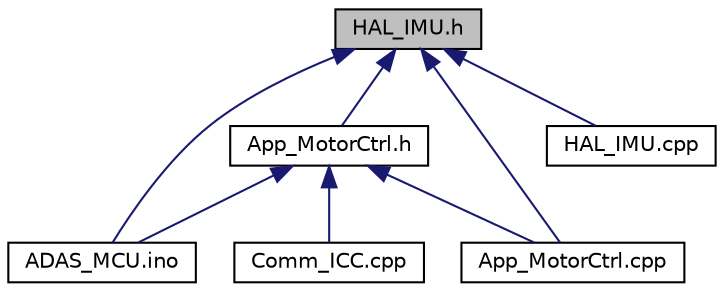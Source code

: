 digraph "HAL_IMU.h"
{
 // INTERACTIVE_SVG=YES
 // LATEX_PDF_SIZE
  bgcolor="transparent";
  edge [fontname="Helvetica",fontsize="10",labelfontname="Helvetica",labelfontsize="10"];
  node [fontname="Helvetica",fontsize="10",shape=record];
  Node6 [label="HAL_IMU.h",height=0.2,width=0.4,color="black", fillcolor="grey75", style="filled", fontcolor="black",tooltip="Application file for IMU."];
  Node6 -> Node7 [dir="back",color="midnightblue",fontsize="10",style="solid",fontname="Helvetica"];
  Node7 [label="ADAS_MCU.ino",height=0.2,width=0.4,color="black",URL="$_a_d_a_s___m_c_u_8ino.html",tooltip="Main file for the NavU of the ADAS project."];
  Node6 -> Node8 [dir="back",color="midnightblue",fontsize="10",style="solid",fontname="Helvetica"];
  Node8 [label="App_MotorCtrl.h",height=0.2,width=0.4,color="black",URL="$_app___motor_ctrl_8h.html",tooltip="Header file for motor control unit."];
  Node8 -> Node7 [dir="back",color="midnightblue",fontsize="10",style="solid",fontname="Helvetica"];
  Node8 -> Node9 [dir="back",color="midnightblue",fontsize="10",style="solid",fontname="Helvetica"];
  Node9 [label="App_MotorCtrl.cpp",height=0.2,width=0.4,color="black",URL="$_app___motor_ctrl_8cpp.html",tooltip="Application file for environmental data."];
  Node8 -> Node10 [dir="back",color="midnightblue",fontsize="10",style="solid",fontname="Helvetica"];
  Node10 [label="Comm_ICC.cpp",height=0.2,width=0.4,color="black",URL="$_comm___i_c_c_8cpp.html",tooltip=" "];
  Node6 -> Node9 [dir="back",color="midnightblue",fontsize="10",style="solid",fontname="Helvetica"];
  Node6 -> Node11 [dir="back",color="midnightblue",fontsize="10",style="solid",fontname="Helvetica"];
  Node11 [label="HAL_IMU.cpp",height=0.2,width=0.4,color="black",URL="$_h_a_l___i_m_u_8cpp.html",tooltip="Application file for IMU."];
}
